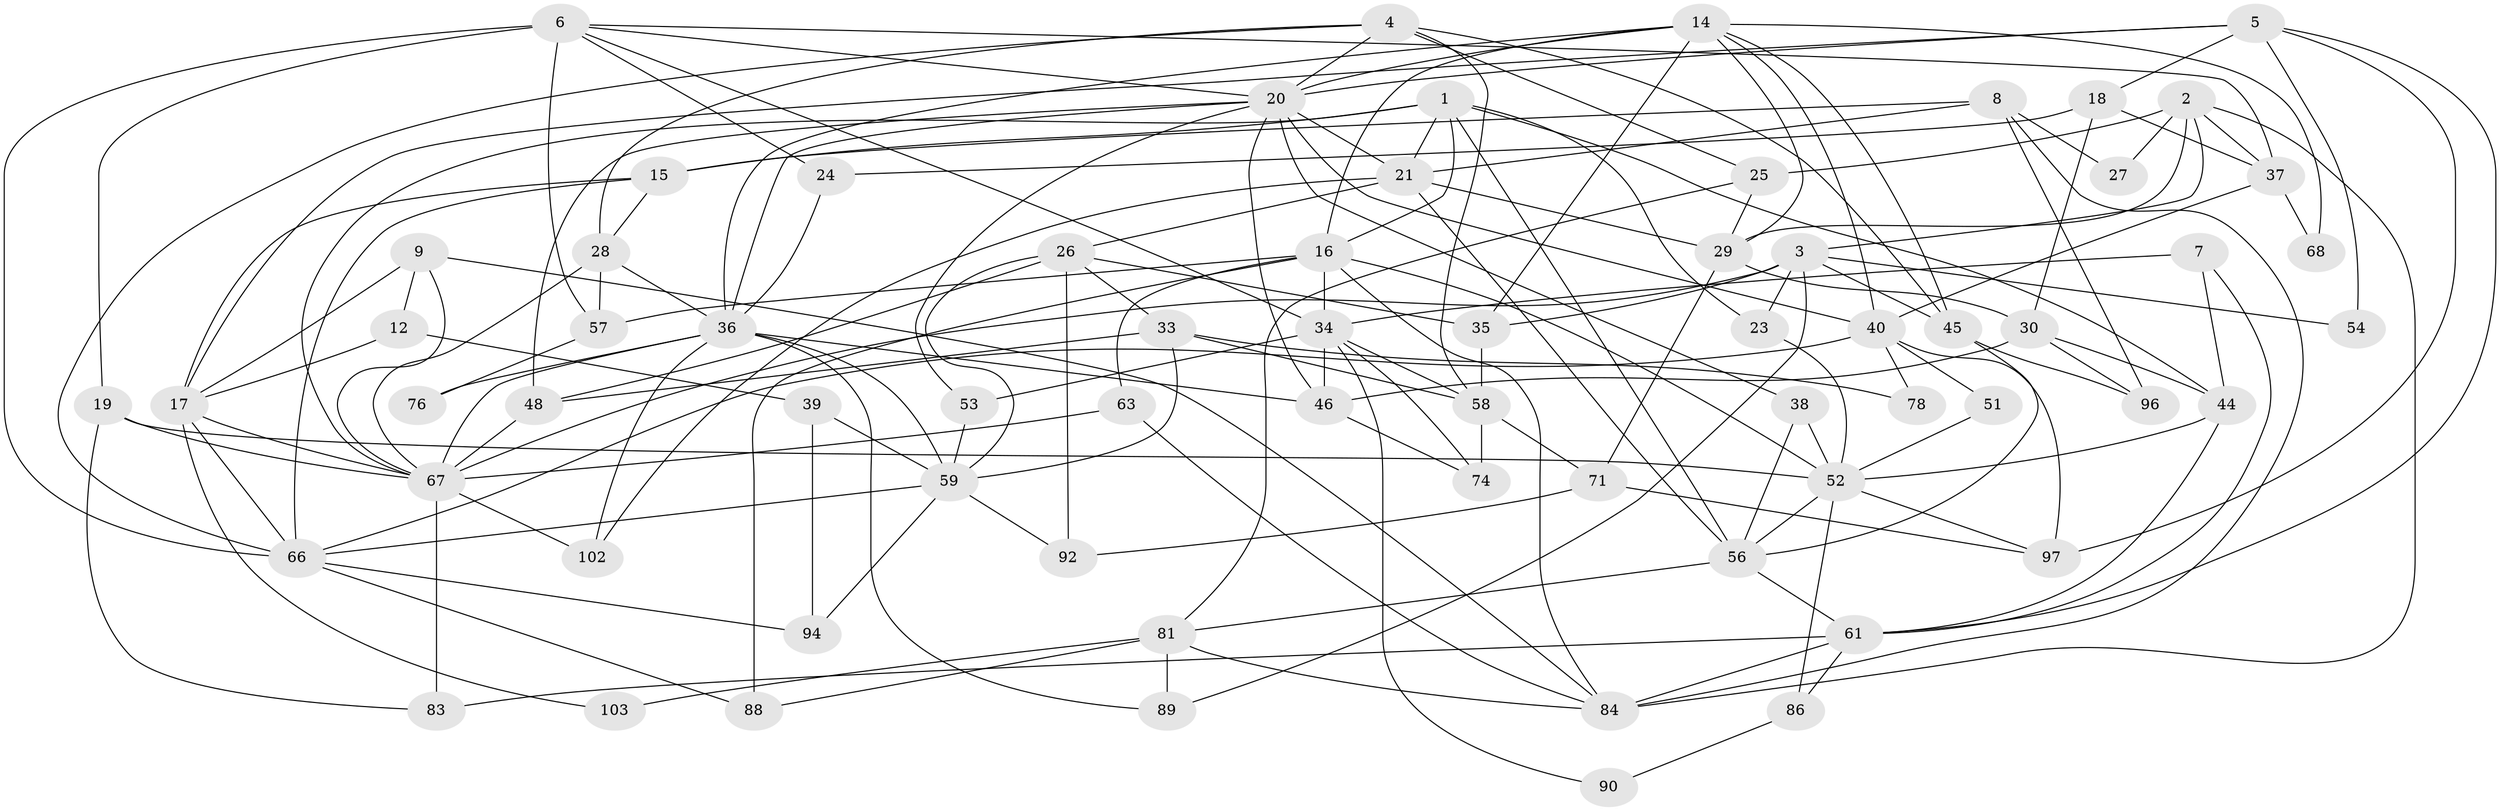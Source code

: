 // original degree distribution, {5: 0.15384615384615385, 3: 0.3173076923076923, 4: 0.2403846153846154, 6: 0.10576923076923077, 2: 0.125, 8: 0.028846153846153848, 7: 0.028846153846153848}
// Generated by graph-tools (version 1.1) at 2025/11/02/27/25 16:11:16]
// undirected, 68 vertices, 167 edges
graph export_dot {
graph [start="1"]
  node [color=gray90,style=filled];
  1 [super="+13"];
  2 [super="+77"];
  3 [super="+11"];
  4 [super="+91"];
  5 [super="+75"];
  6 [super="+10"];
  7;
  8 [super="+60"];
  9;
  12;
  14 [super="+22"];
  15 [super="+55"];
  16 [super="+62"];
  17 [super="+43"];
  18 [super="+31"];
  19;
  20 [super="+32"];
  21 [super="+42"];
  23;
  24 [super="+93"];
  25;
  26 [super="+82"];
  27;
  28 [super="+65"];
  29 [super="+49"];
  30;
  33 [super="+50"];
  34 [super="+87"];
  35 [super="+41"];
  36 [super="+100"];
  37 [super="+85"];
  38;
  39 [super="+64"];
  40 [super="+47"];
  44;
  45 [super="+79"];
  46 [super="+95"];
  48 [super="+69"];
  51;
  52 [super="+73"];
  53;
  54;
  56 [super="+98"];
  57;
  58;
  59 [super="+72"];
  61 [super="+80"];
  63;
  66 [super="+104"];
  67 [super="+70"];
  68;
  71;
  74;
  76;
  78;
  81 [super="+99"];
  83;
  84 [super="+101"];
  86;
  88;
  89;
  90;
  92;
  94;
  96;
  97;
  102;
  103;
  1 -- 21;
  1 -- 16;
  1 -- 56;
  1 -- 67;
  1 -- 44;
  1 -- 23;
  1 -- 15;
  2 -- 29;
  2 -- 27;
  2 -- 37;
  2 -- 25;
  2 -- 3;
  2 -- 84;
  3 -- 67;
  3 -- 54;
  3 -- 23;
  3 -- 89;
  3 -- 45;
  3 -- 35;
  4 -- 28;
  4 -- 45;
  4 -- 25;
  4 -- 58;
  4 -- 20;
  4 -- 66;
  5 -- 97;
  5 -- 54;
  5 -- 61;
  5 -- 18;
  5 -- 20;
  5 -- 17;
  6 -- 57;
  6 -- 37;
  6 -- 66;
  6 -- 19;
  6 -- 20;
  6 -- 24;
  6 -- 34;
  7 -- 44;
  7 -- 61;
  7 -- 34;
  8 -- 84;
  8 -- 15;
  8 -- 27;
  8 -- 96;
  8 -- 21;
  9 -- 12;
  9 -- 84;
  9 -- 67;
  9 -- 17;
  12 -- 17;
  12 -- 39;
  14 -- 35;
  14 -- 40;
  14 -- 45;
  14 -- 68;
  14 -- 16;
  14 -- 29;
  14 -- 20;
  14 -- 36;
  15 -- 17;
  15 -- 66;
  15 -- 28;
  16 -- 84;
  16 -- 57;
  16 -- 63;
  16 -- 88;
  16 -- 52;
  16 -- 34;
  17 -- 66;
  17 -- 103;
  17 -- 67;
  18 -- 24;
  18 -- 37;
  18 -- 30;
  19 -- 83;
  19 -- 67;
  19 -- 52;
  20 -- 21;
  20 -- 38;
  20 -- 40 [weight=2];
  20 -- 46;
  20 -- 48;
  20 -- 53;
  20 -- 36;
  21 -- 29;
  21 -- 102;
  21 -- 56;
  21 -- 26;
  23 -- 52;
  24 -- 36;
  25 -- 29;
  25 -- 81;
  26 -- 48;
  26 -- 33;
  26 -- 35;
  26 -- 59;
  26 -- 92;
  28 -- 57;
  28 -- 67;
  28 -- 36;
  29 -- 71 [weight=2];
  29 -- 30;
  30 -- 44;
  30 -- 96;
  30 -- 46;
  33 -- 58;
  33 -- 59;
  33 -- 48;
  33 -- 78;
  34 -- 58;
  34 -- 53;
  34 -- 90;
  34 -- 74;
  34 -- 46;
  35 -- 58;
  36 -- 46;
  36 -- 89;
  36 -- 59;
  36 -- 67;
  36 -- 102;
  36 -- 76;
  37 -- 40;
  37 -- 68;
  38 -- 56;
  38 -- 52;
  39 -- 94;
  39 -- 59;
  40 -- 78;
  40 -- 97 [weight=2];
  40 -- 66;
  40 -- 51;
  44 -- 61;
  44 -- 52;
  45 -- 96;
  45 -- 56;
  46 -- 74;
  48 -- 67;
  51 -- 52;
  52 -- 97;
  52 -- 86;
  52 -- 56;
  53 -- 59;
  56 -- 81;
  56 -- 61;
  57 -- 76;
  58 -- 74;
  58 -- 71;
  59 -- 92;
  59 -- 94;
  59 -- 66;
  61 -- 83;
  61 -- 84 [weight=2];
  61 -- 86;
  63 -- 67;
  63 -- 84;
  66 -- 88;
  66 -- 94;
  67 -- 102;
  67 -- 83;
  71 -- 97;
  71 -- 92;
  81 -- 84;
  81 -- 88;
  81 -- 89;
  81 -- 103;
  86 -- 90;
}
